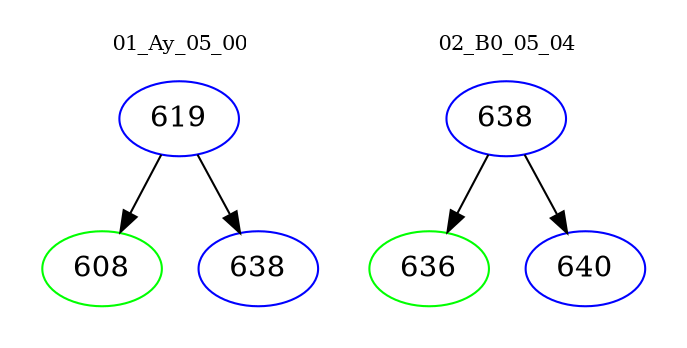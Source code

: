 digraph{
subgraph cluster_0 {
color = white
label = "01_Ay_05_00";
fontsize=10;
T0_619 [label="619", color="blue"]
T0_619 -> T0_608 [color="black"]
T0_608 [label="608", color="green"]
T0_619 -> T0_638 [color="black"]
T0_638 [label="638", color="blue"]
}
subgraph cluster_1 {
color = white
label = "02_B0_05_04";
fontsize=10;
T1_638 [label="638", color="blue"]
T1_638 -> T1_636 [color="black"]
T1_636 [label="636", color="green"]
T1_638 -> T1_640 [color="black"]
T1_640 [label="640", color="blue"]
}
}
